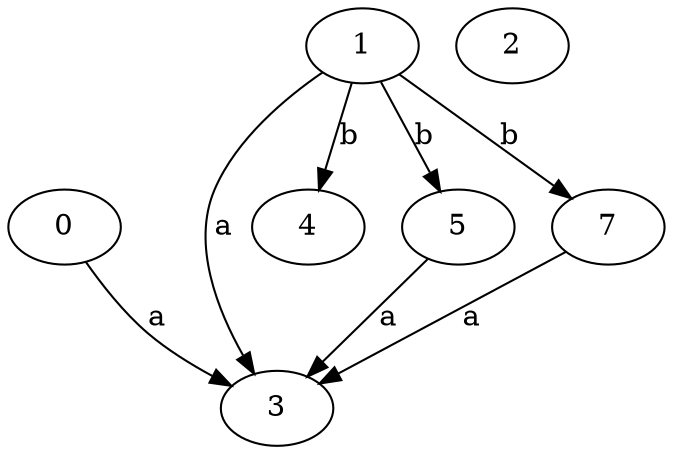 strict digraph  {
0;
1;
3;
2;
4;
5;
7;
0 -> 3  [label=a];
1 -> 3  [label=a];
1 -> 4  [label=b];
1 -> 5  [label=b];
1 -> 7  [label=b];
5 -> 3  [label=a];
7 -> 3  [label=a];
}
